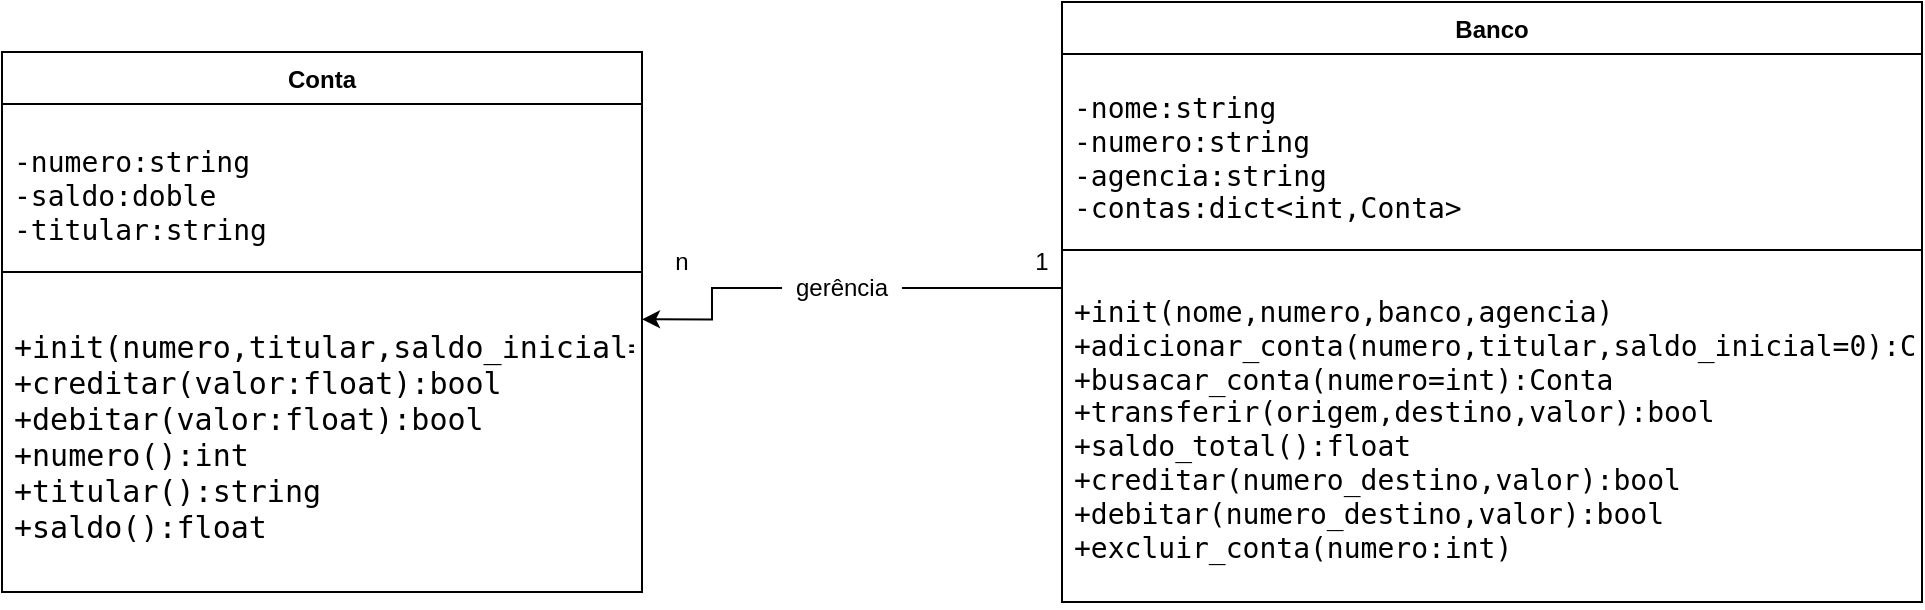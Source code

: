 <mxfile version="28.2.8">
  <diagram name="Página-1" id="AAR-o6nY8SmXssTFPJen">
    <mxGraphModel grid="1" page="1" gridSize="10" guides="1" tooltips="1" connect="1" arrows="1" fold="1" pageScale="1" pageWidth="827" pageHeight="1169" background="none" math="0" shadow="0">
      <root>
        <mxCell id="0" />
        <mxCell id="1" parent="0" />
        <mxCell id="DnNBtGAc3dh7l7aqI0_u-1" value="Conta" style="swimlane;fontStyle=1;align=center;verticalAlign=top;childLayout=stackLayout;horizontal=1;startSize=26;horizontalStack=0;resizeParent=1;resizeParentMax=0;resizeLast=0;collapsible=1;marginBottom=0;whiteSpace=wrap;html=1;" vertex="1" parent="1">
          <mxGeometry x="170" y="220" width="320" height="270" as="geometry" />
        </mxCell>
        <mxCell id="DnNBtGAc3dh7l7aqI0_u-2" value="&lt;pre&gt;-numero:string&lt;br&gt;-saldo:doble&lt;br&gt;-titular:string&lt;/pre&gt;" style="text;strokeColor=none;fillColor=none;align=left;verticalAlign=top;spacingLeft=4;spacingRight=4;overflow=hidden;rotatable=0;points=[[0,0.5],[1,0.5]];portConstraint=eastwest;whiteSpace=wrap;html=1;fontSize=14;" vertex="1" parent="DnNBtGAc3dh7l7aqI0_u-1">
          <mxGeometry y="26" width="320" height="74" as="geometry" />
        </mxCell>
        <mxCell id="DnNBtGAc3dh7l7aqI0_u-3" value="" style="line;strokeWidth=1;fillColor=none;align=left;verticalAlign=middle;spacingTop=-1;spacingLeft=3;spacingRight=3;rotatable=0;labelPosition=right;points=[];portConstraint=eastwest;strokeColor=inherit;" vertex="1" parent="DnNBtGAc3dh7l7aqI0_u-1">
          <mxGeometry y="100" width="320" height="20" as="geometry" />
        </mxCell>
        <mxCell id="DnNBtGAc3dh7l7aqI0_u-4" value="&lt;pre&gt;&lt;span style=&quot;font-size: 15px;&quot;&gt;+init(numero,titular,saldo_inicial=0)&lt;br&gt;&lt;/span&gt;&lt;span style=&quot;font-size: 15px;&quot;&gt;+creditar(valor:float):bool&lt;br&gt;&lt;/span&gt;&lt;span style=&quot;font-size: 15px;&quot;&gt;+debitar(valor:float):bool&lt;br&gt;&lt;/span&gt;&lt;span style=&quot;font-size: 15px;&quot;&gt;+numero():int&lt;br&gt;&lt;/span&gt;&lt;span style=&quot;font-size: 15px;&quot;&gt;+titular():string&lt;br&gt;&lt;/span&gt;&lt;span style=&quot;font-size: 15px;&quot;&gt;+saldo():float&lt;/span&gt;&lt;/pre&gt;" style="text;strokeColor=none;fillColor=none;align=left;verticalAlign=top;spacingLeft=4;spacingRight=4;overflow=hidden;rotatable=0;points=[[0,0.5],[1,0.5]];portConstraint=eastwest;whiteSpace=wrap;html=1;" vertex="1" parent="DnNBtGAc3dh7l7aqI0_u-1">
          <mxGeometry y="120" width="320" height="150" as="geometry" />
        </mxCell>
        <mxCell id="DnNBtGAc3dh7l7aqI0_u-5" value="Banco" style="swimlane;fontStyle=1;align=center;verticalAlign=top;childLayout=stackLayout;horizontal=1;startSize=26;horizontalStack=0;resizeParent=1;resizeParentMax=0;resizeLast=0;collapsible=1;marginBottom=0;whiteSpace=wrap;html=1;" vertex="1" parent="1">
          <mxGeometry x="700" y="195" width="430" height="300" as="geometry" />
        </mxCell>
        <mxCell id="DnNBtGAc3dh7l7aqI0_u-6" value="&lt;pre&gt;&lt;font style=&quot;font-size: 14px; background-color: light-dark(#ffffff, var(--ge-dark-color, #121212));&quot;&gt;-nome:string&lt;br&gt;&lt;/font&gt;&lt;font style=&quot;font-size: 14px; background-color: light-dark(#ffffff, var(--ge-dark-color, #121212));&quot;&gt;-numero:string&lt;br&gt;&lt;/font&gt;&lt;font style=&quot;font-size: 14px; background-color: light-dark(#ffffff, var(--ge-dark-color, #121212));&quot;&gt;-agencia:string&lt;br&gt;&lt;/font&gt;&lt;font style=&quot;font-size: 14px; background-color: light-dark(#ffffff, var(--ge-dark-color, #121212));&quot;&gt;-contas:dict&amp;lt;int,Conta&amp;gt;&lt;/font&gt;&lt;/pre&gt;" style="text;strokeColor=none;fillColor=none;align=left;verticalAlign=top;spacingLeft=4;spacingRight=4;overflow=hidden;rotatable=0;points=[[0,0.5],[1,0.5]];portConstraint=eastwest;whiteSpace=wrap;html=1;" vertex="1" parent="DnNBtGAc3dh7l7aqI0_u-5">
          <mxGeometry y="26" width="430" height="94" as="geometry" />
        </mxCell>
        <mxCell id="DnNBtGAc3dh7l7aqI0_u-7" value="" style="line;strokeWidth=1;fillColor=none;align=left;verticalAlign=middle;spacingTop=-1;spacingLeft=3;spacingRight=3;rotatable=0;labelPosition=right;points=[];portConstraint=eastwest;strokeColor=inherit;" vertex="1" parent="DnNBtGAc3dh7l7aqI0_u-5">
          <mxGeometry y="120" width="430" height="8" as="geometry" />
        </mxCell>
        <mxCell id="DnNBtGAc3dh7l7aqI0_u-8" value="&lt;pre&gt;&lt;font style=&quot;font-size: 14px;&quot;&gt;+init(nome,numero,banco,agencia)&lt;br&gt;+adicionar_conta(numero,titular,saldo_inicial=0):Conta&lt;br&gt;+busacar_conta(numero=int):Conta&lt;br&gt;+transferir(origem,destino,valor):bool&lt;br&gt;+saldo_total():float&lt;br&gt;+creditar(numero_destino,valor):bool&lt;br&gt;+debitar(numero_destino,valor):bool&lt;br&gt;+excluir_conta(numero:int)&lt;/font&gt;&lt;/pre&gt;" style="text;strokeColor=none;fillColor=none;align=left;verticalAlign=top;spacingLeft=4;spacingRight=4;overflow=hidden;rotatable=0;points=[[0,0.5],[1,0.5]];portConstraint=eastwest;whiteSpace=wrap;html=1;" vertex="1" parent="DnNBtGAc3dh7l7aqI0_u-5">
          <mxGeometry y="128" width="430" height="172" as="geometry" />
        </mxCell>
        <mxCell id="oHtrIazJznRzN-6zQDNX-3" style="edgeStyle=orthogonalEdgeStyle;rounded=0;orthogonalLoop=1;jettySize=auto;html=1;entryX=1;entryY=0.091;entryDx=0;entryDy=0;entryPerimeter=0;" edge="1" parent="1" source="oHtrIazJznRzN-6zQDNX-4" target="DnNBtGAc3dh7l7aqI0_u-4">
          <mxGeometry relative="1" as="geometry" />
        </mxCell>
        <mxCell id="oHtrIazJznRzN-6zQDNX-5" value="n" style="text;html=1;whiteSpace=wrap;strokeColor=none;fillColor=none;align=center;verticalAlign=middle;rounded=0;" vertex="1" parent="1">
          <mxGeometry x="480" y="310" width="60" height="30" as="geometry" />
        </mxCell>
        <mxCell id="oHtrIazJznRzN-6zQDNX-6" value="1" style="text;html=1;whiteSpace=wrap;strokeColor=none;fillColor=none;align=center;verticalAlign=middle;rounded=0;" vertex="1" parent="1">
          <mxGeometry x="660" y="310" width="60" height="30" as="geometry" />
        </mxCell>
        <mxCell id="oHtrIazJznRzN-6zQDNX-4" value="gerência" style="text;html=1;whiteSpace=wrap;strokeColor=none;fillColor=none;align=center;verticalAlign=middle;rounded=0;" vertex="1" parent="1">
          <mxGeometry x="560" y="323" width="60" height="30" as="geometry" />
        </mxCell>
        <mxCell id="oHtrIazJznRzN-6zQDNX-8" value="" style="line;strokeWidth=1;fillColor=none;align=left;verticalAlign=middle;spacingTop=-1;spacingLeft=3;spacingRight=3;rotatable=0;labelPosition=right;points=[];portConstraint=eastwest;strokeColor=inherit;" vertex="1" parent="1">
          <mxGeometry x="620" y="334" width="80" height="8" as="geometry" />
        </mxCell>
      </root>
    </mxGraphModel>
  </diagram>
</mxfile>
